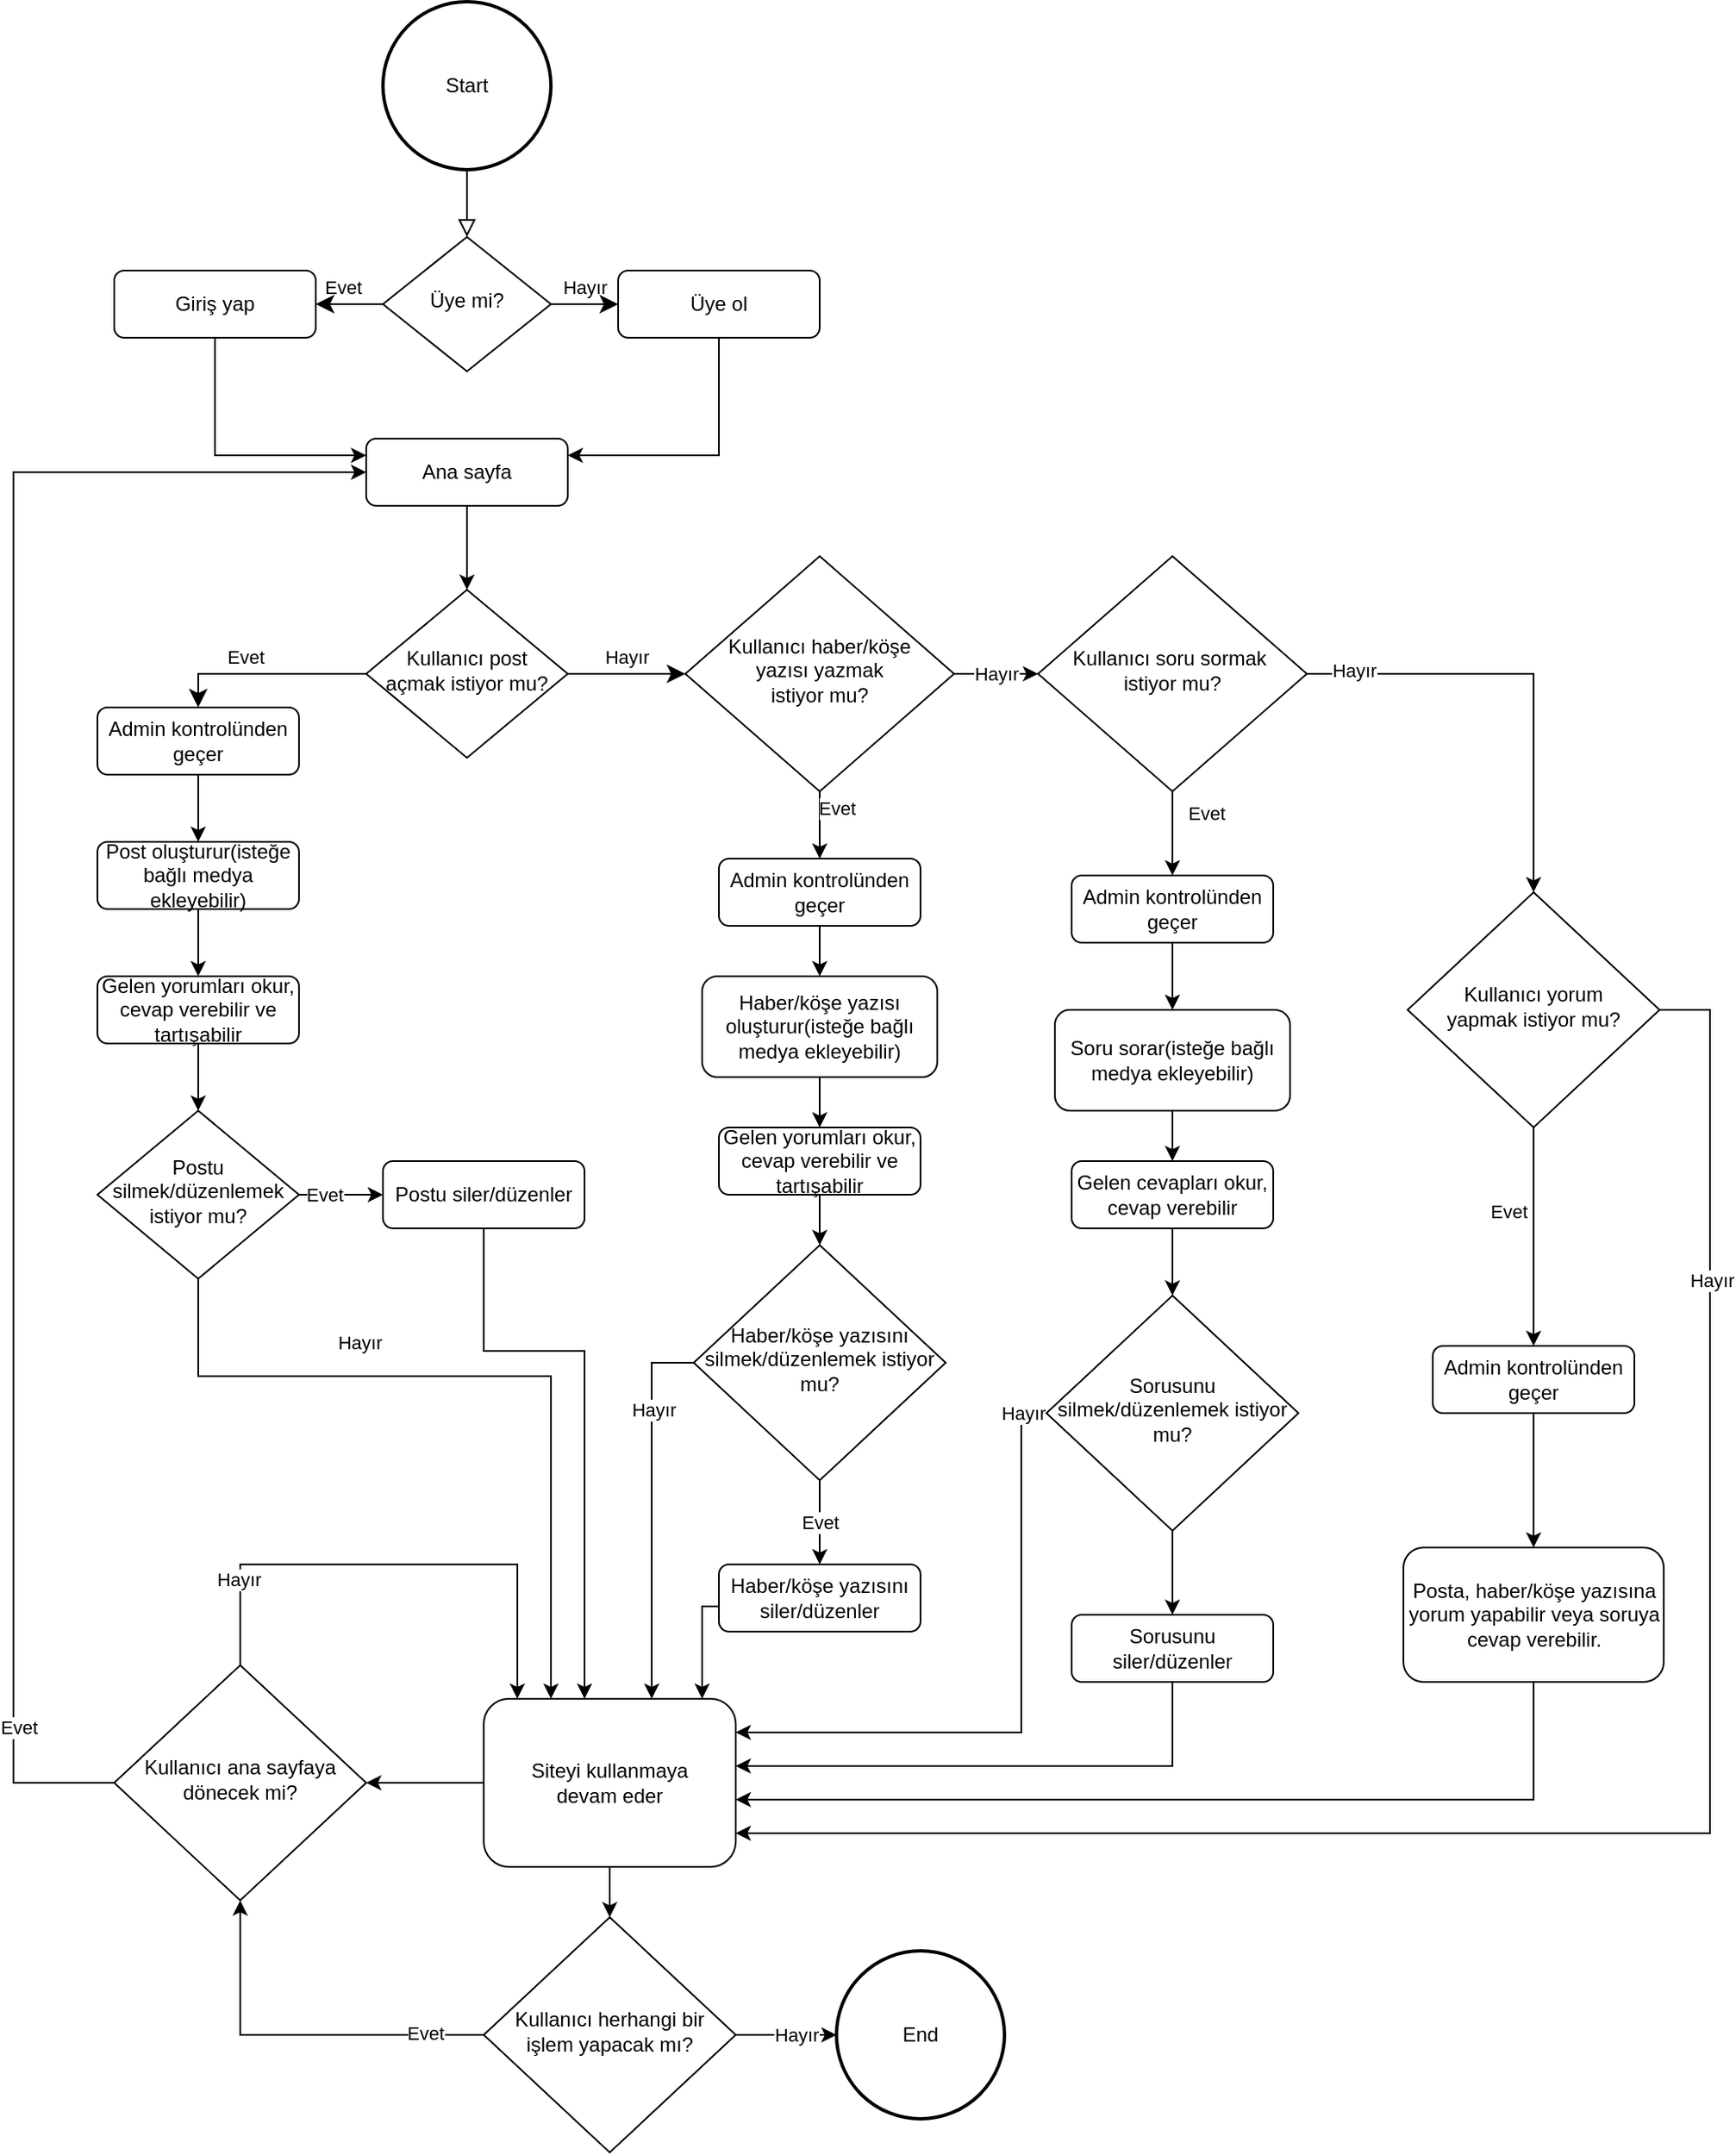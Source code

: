 <mxfile version="21.2.3" type="github">
  <diagram id="C5RBs43oDa-KdzZeNtuy" name="Page-1">
    <mxGraphModel dx="1208" dy="825" grid="1" gridSize="10" guides="1" tooltips="1" connect="1" arrows="1" fold="1" page="1" pageScale="1" pageWidth="827" pageHeight="1169" math="0" shadow="0">
      <root>
        <mxCell id="WIyWlLk6GJQsqaUBKTNV-0" />
        <mxCell id="WIyWlLk6GJQsqaUBKTNV-1" parent="WIyWlLk6GJQsqaUBKTNV-0" />
        <mxCell id="WIyWlLk6GJQsqaUBKTNV-2" value="" style="rounded=0;html=1;jettySize=auto;orthogonalLoop=1;fontSize=11;endArrow=block;endFill=0;endSize=8;strokeWidth=1;shadow=0;labelBackgroundColor=none;edgeStyle=orthogonalEdgeStyle;exitX=0.5;exitY=1;exitDx=0;exitDy=0;exitPerimeter=0;" parent="WIyWlLk6GJQsqaUBKTNV-1" source="pUs3MyJnHujtc54mD1X1-2" target="WIyWlLk6GJQsqaUBKTNV-6" edge="1">
          <mxGeometry relative="1" as="geometry" />
        </mxCell>
        <mxCell id="pUs3MyJnHujtc54mD1X1-5" style="edgeStyle=orthogonalEdgeStyle;rounded=0;orthogonalLoop=1;jettySize=auto;html=1;entryX=0.5;entryY=0;entryDx=0;entryDy=0;" parent="WIyWlLk6GJQsqaUBKTNV-1" source="WIyWlLk6GJQsqaUBKTNV-3" target="WIyWlLk6GJQsqaUBKTNV-10" edge="1">
          <mxGeometry relative="1" as="geometry" />
        </mxCell>
        <mxCell id="WIyWlLk6GJQsqaUBKTNV-3" value="Ana sayfa" style="rounded=1;whiteSpace=wrap;html=1;fontSize=12;glass=0;strokeWidth=1;shadow=0;" parent="WIyWlLk6GJQsqaUBKTNV-1" vertex="1">
          <mxGeometry x="320" y="280" width="120" height="40" as="geometry" />
        </mxCell>
        <mxCell id="WIyWlLk6GJQsqaUBKTNV-4" value="Evet" style="rounded=0;html=1;jettySize=auto;orthogonalLoop=1;fontSize=11;endArrow=classic;endFill=1;endSize=8;strokeWidth=1;shadow=0;labelBackgroundColor=none;edgeStyle=orthogonalEdgeStyle;entryX=1;entryY=0.5;entryDx=0;entryDy=0;" parent="WIyWlLk6GJQsqaUBKTNV-1" source="WIyWlLk6GJQsqaUBKTNV-6" target="WIyWlLk6GJQsqaUBKTNV-12" edge="1">
          <mxGeometry x="0.2" y="-10" relative="1" as="geometry">
            <mxPoint as="offset" />
          </mxGeometry>
        </mxCell>
        <mxCell id="WIyWlLk6GJQsqaUBKTNV-5" value="Hayır" style="edgeStyle=orthogonalEdgeStyle;rounded=0;html=1;jettySize=auto;orthogonalLoop=1;fontSize=11;endArrow=classic;endFill=1;endSize=8;strokeWidth=1;shadow=0;labelBackgroundColor=none;" parent="WIyWlLk6GJQsqaUBKTNV-1" source="WIyWlLk6GJQsqaUBKTNV-6" target="WIyWlLk6GJQsqaUBKTNV-7" edge="1">
          <mxGeometry y="10" relative="1" as="geometry">
            <mxPoint as="offset" />
          </mxGeometry>
        </mxCell>
        <mxCell id="WIyWlLk6GJQsqaUBKTNV-6" value="Üye mi?" style="rhombus;whiteSpace=wrap;html=1;shadow=0;fontFamily=Helvetica;fontSize=12;align=center;strokeWidth=1;spacing=6;spacingTop=-4;" parent="WIyWlLk6GJQsqaUBKTNV-1" vertex="1">
          <mxGeometry x="330" y="160" width="100" height="80" as="geometry" />
        </mxCell>
        <mxCell id="pUs3MyJnHujtc54mD1X1-3" style="edgeStyle=orthogonalEdgeStyle;rounded=0;orthogonalLoop=1;jettySize=auto;html=1;exitX=0.5;exitY=1;exitDx=0;exitDy=0;" parent="WIyWlLk6GJQsqaUBKTNV-1" source="WIyWlLk6GJQsqaUBKTNV-7" target="WIyWlLk6GJQsqaUBKTNV-3" edge="1">
          <mxGeometry relative="1" as="geometry">
            <Array as="points">
              <mxPoint x="530" y="290" />
            </Array>
          </mxGeometry>
        </mxCell>
        <mxCell id="WIyWlLk6GJQsqaUBKTNV-7" value="Üye ol" style="rounded=1;whiteSpace=wrap;html=1;fontSize=12;glass=0;strokeWidth=1;shadow=0;" parent="WIyWlLk6GJQsqaUBKTNV-1" vertex="1">
          <mxGeometry x="470" y="180" width="120" height="40" as="geometry" />
        </mxCell>
        <mxCell id="WIyWlLk6GJQsqaUBKTNV-8" value="Hayır" style="rounded=0;html=1;jettySize=auto;orthogonalLoop=1;fontSize=11;endArrow=classic;endFill=1;endSize=8;strokeWidth=1;shadow=0;labelBackgroundColor=none;edgeStyle=orthogonalEdgeStyle;entryX=0;entryY=0.5;entryDx=0;entryDy=0;" parent="WIyWlLk6GJQsqaUBKTNV-1" source="WIyWlLk6GJQsqaUBKTNV-10" target="pUs3MyJnHujtc54mD1X1-30" edge="1">
          <mxGeometry y="10" relative="1" as="geometry">
            <mxPoint as="offset" />
            <mxPoint x="530" y="420" as="targetPoint" />
          </mxGeometry>
        </mxCell>
        <mxCell id="WIyWlLk6GJQsqaUBKTNV-10" value="Kullanıcı post açmak istiyor mu?" style="rhombus;whiteSpace=wrap;html=1;shadow=0;fontFamily=Helvetica;fontSize=12;align=center;strokeWidth=1;spacing=6;spacingTop=-4;" parent="WIyWlLk6GJQsqaUBKTNV-1" vertex="1">
          <mxGeometry x="320" y="370" width="120" height="100" as="geometry" />
        </mxCell>
        <mxCell id="pUs3MyJnHujtc54mD1X1-67" style="edgeStyle=orthogonalEdgeStyle;rounded=0;orthogonalLoop=1;jettySize=auto;html=1;" parent="WIyWlLk6GJQsqaUBKTNV-1" source="WIyWlLk6GJQsqaUBKTNV-11" target="pUs3MyJnHujtc54mD1X1-66" edge="1">
          <mxGeometry relative="1" as="geometry" />
        </mxCell>
        <mxCell id="pUs3MyJnHujtc54mD1X1-75" style="edgeStyle=orthogonalEdgeStyle;rounded=0;orthogonalLoop=1;jettySize=auto;html=1;entryX=0.5;entryY=0;entryDx=0;entryDy=0;" parent="WIyWlLk6GJQsqaUBKTNV-1" source="WIyWlLk6GJQsqaUBKTNV-11" target="pUs3MyJnHujtc54mD1X1-74" edge="1">
          <mxGeometry relative="1" as="geometry" />
        </mxCell>
        <mxCell id="WIyWlLk6GJQsqaUBKTNV-11" value="Siteyi kullanmaya &lt;br&gt;devam eder" style="rounded=1;whiteSpace=wrap;html=1;fontSize=12;glass=0;strokeWidth=1;shadow=0;" parent="WIyWlLk6GJQsqaUBKTNV-1" vertex="1">
          <mxGeometry x="390" y="1030" width="150" height="100" as="geometry" />
        </mxCell>
        <mxCell id="pUs3MyJnHujtc54mD1X1-4" style="edgeStyle=orthogonalEdgeStyle;rounded=0;orthogonalLoop=1;jettySize=auto;html=1;exitX=0.5;exitY=1;exitDx=0;exitDy=0;" parent="WIyWlLk6GJQsqaUBKTNV-1" source="WIyWlLk6GJQsqaUBKTNV-12" target="WIyWlLk6GJQsqaUBKTNV-3" edge="1">
          <mxGeometry relative="1" as="geometry">
            <Array as="points">
              <mxPoint x="230" y="290" />
            </Array>
          </mxGeometry>
        </mxCell>
        <mxCell id="WIyWlLk6GJQsqaUBKTNV-12" value="Giriş yap" style="rounded=1;whiteSpace=wrap;html=1;fontSize=12;glass=0;strokeWidth=1;shadow=0;" parent="WIyWlLk6GJQsqaUBKTNV-1" vertex="1">
          <mxGeometry x="170" y="180" width="120" height="40" as="geometry" />
        </mxCell>
        <mxCell id="pUs3MyJnHujtc54mD1X1-2" value="Start" style="strokeWidth=2;html=1;shape=mxgraph.flowchart.start_2;whiteSpace=wrap;" parent="WIyWlLk6GJQsqaUBKTNV-1" vertex="1">
          <mxGeometry x="330" y="20" width="100" height="100" as="geometry" />
        </mxCell>
        <mxCell id="pUs3MyJnHujtc54mD1X1-6" value="Evet" style="rounded=0;html=1;jettySize=auto;orthogonalLoop=1;fontSize=11;endArrow=classic;endFill=1;endSize=8;strokeWidth=1;shadow=0;labelBackgroundColor=none;edgeStyle=orthogonalEdgeStyle;exitX=0;exitY=0.5;exitDx=0;exitDy=0;" parent="WIyWlLk6GJQsqaUBKTNV-1" source="WIyWlLk6GJQsqaUBKTNV-10" target="qz8Vyj0OPUljFNtdtQ4g-0" edge="1">
          <mxGeometry x="0.2" y="-10" relative="1" as="geometry">
            <mxPoint as="offset" />
            <mxPoint x="320" y="420" as="sourcePoint" />
            <mxPoint x="260" y="420" as="targetPoint" />
            <Array as="points">
              <mxPoint x="220" y="420" />
            </Array>
          </mxGeometry>
        </mxCell>
        <mxCell id="pUs3MyJnHujtc54mD1X1-10" style="edgeStyle=orthogonalEdgeStyle;rounded=0;orthogonalLoop=1;jettySize=auto;html=1;entryX=0.5;entryY=0;entryDx=0;entryDy=0;" parent="WIyWlLk6GJQsqaUBKTNV-1" source="pUs3MyJnHujtc54mD1X1-8" target="pUs3MyJnHujtc54mD1X1-11" edge="1">
          <mxGeometry relative="1" as="geometry">
            <mxPoint x="220" y="500" as="targetPoint" />
          </mxGeometry>
        </mxCell>
        <mxCell id="pUs3MyJnHujtc54mD1X1-8" value="Post oluşturur(isteğe bağlı medya ekleyebilir)" style="rounded=1;whiteSpace=wrap;html=1;fontSize=12;glass=0;strokeWidth=1;shadow=0;" parent="WIyWlLk6GJQsqaUBKTNV-1" vertex="1">
          <mxGeometry x="160" y="520" width="120" height="40" as="geometry" />
        </mxCell>
        <mxCell id="pUs3MyJnHujtc54mD1X1-12" style="edgeStyle=orthogonalEdgeStyle;rounded=0;orthogonalLoop=1;jettySize=auto;html=1;entryX=0.5;entryY=0;entryDx=0;entryDy=0;" parent="WIyWlLk6GJQsqaUBKTNV-1" source="pUs3MyJnHujtc54mD1X1-11" target="pUs3MyJnHujtc54mD1X1-13" edge="1">
          <mxGeometry relative="1" as="geometry">
            <mxPoint x="220" y="590" as="targetPoint" />
          </mxGeometry>
        </mxCell>
        <mxCell id="pUs3MyJnHujtc54mD1X1-11" value="Gelen yorumları okur, cevap verebilir ve tartışabilir" style="rounded=1;whiteSpace=wrap;html=1;fontSize=12;glass=0;strokeWidth=1;shadow=0;" parent="WIyWlLk6GJQsqaUBKTNV-1" vertex="1">
          <mxGeometry x="160" y="600" width="120" height="40" as="geometry" />
        </mxCell>
        <mxCell id="pUs3MyJnHujtc54mD1X1-21" style="edgeStyle=orthogonalEdgeStyle;rounded=0;orthogonalLoop=1;jettySize=auto;html=1;entryX=0;entryY=0.5;entryDx=0;entryDy=0;" parent="WIyWlLk6GJQsqaUBKTNV-1" source="pUs3MyJnHujtc54mD1X1-13" target="pUs3MyJnHujtc54mD1X1-22" edge="1">
          <mxGeometry relative="1" as="geometry">
            <mxPoint x="220" y="720" as="targetPoint" />
          </mxGeometry>
        </mxCell>
        <mxCell id="pUs3MyJnHujtc54mD1X1-23" value="Evet" style="edgeLabel;html=1;align=center;verticalAlign=middle;resizable=0;points=[];" parent="pUs3MyJnHujtc54mD1X1-21" vertex="1" connectable="0">
          <mxGeometry x="-0.422" relative="1" as="geometry">
            <mxPoint as="offset" />
          </mxGeometry>
        </mxCell>
        <mxCell id="pUs3MyJnHujtc54mD1X1-28" value="Hayır" style="edgeStyle=orthogonalEdgeStyle;rounded=0;orthogonalLoop=1;jettySize=auto;html=1;exitX=0.5;exitY=1;exitDx=0;exitDy=0;" parent="WIyWlLk6GJQsqaUBKTNV-1" source="pUs3MyJnHujtc54mD1X1-13" target="WIyWlLk6GJQsqaUBKTNV-11" edge="1">
          <mxGeometry x="-0.333" y="20" relative="1" as="geometry">
            <mxPoint x="220" y="730" as="targetPoint" />
            <Array as="points">
              <mxPoint x="220" y="838" />
              <mxPoint x="430" y="838" />
            </Array>
            <mxPoint as="offset" />
          </mxGeometry>
        </mxCell>
        <mxCell id="pUs3MyJnHujtc54mD1X1-13" value="Postu silmek/düzenlemek istiyor mu?" style="rhombus;whiteSpace=wrap;html=1;shadow=0;fontFamily=Helvetica;fontSize=12;align=center;strokeWidth=1;spacing=6;spacingTop=-4;" parent="WIyWlLk6GJQsqaUBKTNV-1" vertex="1">
          <mxGeometry x="160" y="680" width="120" height="100" as="geometry" />
        </mxCell>
        <mxCell id="pUs3MyJnHujtc54mD1X1-29" style="edgeStyle=orthogonalEdgeStyle;rounded=0;orthogonalLoop=1;jettySize=auto;html=1;exitX=0.5;exitY=1;exitDx=0;exitDy=0;" parent="WIyWlLk6GJQsqaUBKTNV-1" source="pUs3MyJnHujtc54mD1X1-22" target="WIyWlLk6GJQsqaUBKTNV-11" edge="1">
          <mxGeometry relative="1" as="geometry">
            <Array as="points">
              <mxPoint x="390" y="823" />
              <mxPoint x="450" y="823" />
            </Array>
          </mxGeometry>
        </mxCell>
        <mxCell id="pUs3MyJnHujtc54mD1X1-22" value="Postu siler/düzenler" style="rounded=1;whiteSpace=wrap;html=1;fontSize=12;glass=0;strokeWidth=1;shadow=0;" parent="WIyWlLk6GJQsqaUBKTNV-1" vertex="1">
          <mxGeometry x="330" y="710" width="120" height="40" as="geometry" />
        </mxCell>
        <mxCell id="pUs3MyJnHujtc54mD1X1-31" value="Evet" style="edgeStyle=orthogonalEdgeStyle;rounded=0;orthogonalLoop=1;jettySize=auto;html=1;" parent="WIyWlLk6GJQsqaUBKTNV-1" source="pUs3MyJnHujtc54mD1X1-30" target="qz8Vyj0OPUljFNtdtQ4g-2" edge="1">
          <mxGeometry x="-0.5" y="10" relative="1" as="geometry">
            <mxPoint x="590" y="540" as="targetPoint" />
            <mxPoint as="offset" />
          </mxGeometry>
        </mxCell>
        <mxCell id="pUs3MyJnHujtc54mD1X1-43" value="Hayır" style="edgeStyle=orthogonalEdgeStyle;rounded=0;orthogonalLoop=1;jettySize=auto;html=1;entryX=0;entryY=0.5;entryDx=0;entryDy=0;" parent="WIyWlLk6GJQsqaUBKTNV-1" source="pUs3MyJnHujtc54mD1X1-30" target="pUs3MyJnHujtc54mD1X1-42" edge="1">
          <mxGeometry relative="1" as="geometry" />
        </mxCell>
        <mxCell id="pUs3MyJnHujtc54mD1X1-30" value="Kullanıcı haber/köşe &lt;br&gt;yazısı yazmak &lt;br&gt;istiyor mu?" style="rhombus;whiteSpace=wrap;html=1;shadow=0;fontFamily=Helvetica;fontSize=12;align=center;strokeWidth=1;spacing=6;spacingTop=-4;" parent="WIyWlLk6GJQsqaUBKTNV-1" vertex="1">
          <mxGeometry x="510" y="350" width="160" height="140" as="geometry" />
        </mxCell>
        <mxCell id="pUs3MyJnHujtc54mD1X1-34" style="edgeStyle=orthogonalEdgeStyle;rounded=0;orthogonalLoop=1;jettySize=auto;html=1;entryX=0.5;entryY=0;entryDx=0;entryDy=0;" parent="WIyWlLk6GJQsqaUBKTNV-1" source="pUs3MyJnHujtc54mD1X1-32" target="pUs3MyJnHujtc54mD1X1-33" edge="1">
          <mxGeometry relative="1" as="geometry" />
        </mxCell>
        <mxCell id="pUs3MyJnHujtc54mD1X1-32" value="Haber/köşe yazısı oluşturur(isteğe bağlı medya ekleyebilir)" style="rounded=1;whiteSpace=wrap;html=1;fontSize=12;glass=0;strokeWidth=1;shadow=0;" parent="WIyWlLk6GJQsqaUBKTNV-1" vertex="1">
          <mxGeometry x="520" y="600" width="140" height="60" as="geometry" />
        </mxCell>
        <mxCell id="pUs3MyJnHujtc54mD1X1-36" style="edgeStyle=orthogonalEdgeStyle;rounded=0;orthogonalLoop=1;jettySize=auto;html=1;entryX=0.5;entryY=0;entryDx=0;entryDy=0;" parent="WIyWlLk6GJQsqaUBKTNV-1" source="pUs3MyJnHujtc54mD1X1-33" target="pUs3MyJnHujtc54mD1X1-35" edge="1">
          <mxGeometry relative="1" as="geometry" />
        </mxCell>
        <mxCell id="pUs3MyJnHujtc54mD1X1-33" value="Gelen yorumları okur, cevap verebilir ve tartışabilir" style="rounded=1;whiteSpace=wrap;html=1;fontSize=12;glass=0;strokeWidth=1;shadow=0;" parent="WIyWlLk6GJQsqaUBKTNV-1" vertex="1">
          <mxGeometry x="530" y="690" width="120" height="40" as="geometry" />
        </mxCell>
        <mxCell id="pUs3MyJnHujtc54mD1X1-38" value="Evet" style="edgeStyle=orthogonalEdgeStyle;rounded=0;orthogonalLoop=1;jettySize=auto;html=1;entryX=0.5;entryY=0;entryDx=0;entryDy=0;" parent="WIyWlLk6GJQsqaUBKTNV-1" source="pUs3MyJnHujtc54mD1X1-35" target="pUs3MyJnHujtc54mD1X1-37" edge="1">
          <mxGeometry relative="1" as="geometry" />
        </mxCell>
        <mxCell id="pUs3MyJnHujtc54mD1X1-40" style="edgeStyle=orthogonalEdgeStyle;rounded=0;orthogonalLoop=1;jettySize=auto;html=1;" parent="WIyWlLk6GJQsqaUBKTNV-1" source="pUs3MyJnHujtc54mD1X1-35" target="WIyWlLk6GJQsqaUBKTNV-11" edge="1">
          <mxGeometry relative="1" as="geometry">
            <Array as="points">
              <mxPoint x="490" y="830" />
            </Array>
          </mxGeometry>
        </mxCell>
        <mxCell id="pUs3MyJnHujtc54mD1X1-41" value="Hayır" style="edgeLabel;html=1;align=center;verticalAlign=middle;resizable=0;points=[];" parent="pUs3MyJnHujtc54mD1X1-40" vertex="1" connectable="0">
          <mxGeometry x="-0.527" y="1" relative="1" as="geometry">
            <mxPoint as="offset" />
          </mxGeometry>
        </mxCell>
        <mxCell id="pUs3MyJnHujtc54mD1X1-35" value="Haber/köşe yazısını silmek/düzenlemek istiyor mu?" style="rhombus;whiteSpace=wrap;html=1;shadow=0;fontFamily=Helvetica;fontSize=12;align=center;strokeWidth=1;spacing=6;spacingTop=-4;" parent="WIyWlLk6GJQsqaUBKTNV-1" vertex="1">
          <mxGeometry x="515" y="760" width="150" height="140" as="geometry" />
        </mxCell>
        <mxCell id="pUs3MyJnHujtc54mD1X1-39" style="edgeStyle=orthogonalEdgeStyle;rounded=0;orthogonalLoop=1;jettySize=auto;html=1;" parent="WIyWlLk6GJQsqaUBKTNV-1" source="pUs3MyJnHujtc54mD1X1-37" target="WIyWlLk6GJQsqaUBKTNV-11" edge="1">
          <mxGeometry relative="1" as="geometry">
            <Array as="points">
              <mxPoint x="590" y="975" />
              <mxPoint x="520" y="975" />
            </Array>
          </mxGeometry>
        </mxCell>
        <mxCell id="pUs3MyJnHujtc54mD1X1-37" value="Haber/köşe yazısını siler/düzenler" style="rounded=1;whiteSpace=wrap;html=1;fontSize=12;glass=0;strokeWidth=1;shadow=0;" parent="WIyWlLk6GJQsqaUBKTNV-1" vertex="1">
          <mxGeometry x="530" y="950" width="120" height="40" as="geometry" />
        </mxCell>
        <mxCell id="pUs3MyJnHujtc54mD1X1-46" value="Evet" style="edgeStyle=orthogonalEdgeStyle;rounded=0;orthogonalLoop=1;jettySize=auto;html=1;" parent="WIyWlLk6GJQsqaUBKTNV-1" source="pUs3MyJnHujtc54mD1X1-42" target="qz8Vyj0OPUljFNtdtQ4g-4" edge="1">
          <mxGeometry x="-0.5" y="20" relative="1" as="geometry">
            <mxPoint as="offset" />
          </mxGeometry>
        </mxCell>
        <mxCell id="pUs3MyJnHujtc54mD1X1-56" style="edgeStyle=orthogonalEdgeStyle;rounded=0;orthogonalLoop=1;jettySize=auto;html=1;" parent="WIyWlLk6GJQsqaUBKTNV-1" source="pUs3MyJnHujtc54mD1X1-42" target="pUs3MyJnHujtc54mD1X1-59" edge="1">
          <mxGeometry relative="1" as="geometry">
            <mxPoint x="1010" y="590" as="targetPoint" />
          </mxGeometry>
        </mxCell>
        <mxCell id="pUs3MyJnHujtc54mD1X1-57" value="Hayır" style="edgeLabel;html=1;align=center;verticalAlign=middle;resizable=0;points=[];" parent="pUs3MyJnHujtc54mD1X1-56" vertex="1" connectable="0">
          <mxGeometry x="-0.794" y="2" relative="1" as="geometry">
            <mxPoint as="offset" />
          </mxGeometry>
        </mxCell>
        <mxCell id="pUs3MyJnHujtc54mD1X1-42" value="Kullanıcı soru sormak&amp;nbsp;&lt;br&gt;istiyor mu?" style="rhombus;whiteSpace=wrap;html=1;shadow=0;fontFamily=Helvetica;fontSize=12;align=center;strokeWidth=1;spacing=6;spacingTop=-4;" parent="WIyWlLk6GJQsqaUBKTNV-1" vertex="1">
          <mxGeometry x="720" y="350" width="160" height="140" as="geometry" />
        </mxCell>
        <mxCell id="pUs3MyJnHujtc54mD1X1-48" style="edgeStyle=orthogonalEdgeStyle;rounded=0;orthogonalLoop=1;jettySize=auto;html=1;entryX=0.5;entryY=0;entryDx=0;entryDy=0;" parent="WIyWlLk6GJQsqaUBKTNV-1" source="pUs3MyJnHujtc54mD1X1-44" target="pUs3MyJnHujtc54mD1X1-47" edge="1">
          <mxGeometry relative="1" as="geometry" />
        </mxCell>
        <mxCell id="pUs3MyJnHujtc54mD1X1-44" value="Soru sorar(isteğe bağlı medya ekleyebilir)" style="rounded=1;whiteSpace=wrap;html=1;fontSize=12;glass=0;strokeWidth=1;shadow=0;" parent="WIyWlLk6GJQsqaUBKTNV-1" vertex="1">
          <mxGeometry x="730" y="620" width="140" height="60" as="geometry" />
        </mxCell>
        <mxCell id="pUs3MyJnHujtc54mD1X1-50" style="edgeStyle=orthogonalEdgeStyle;rounded=0;orthogonalLoop=1;jettySize=auto;html=1;entryX=0.5;entryY=0;entryDx=0;entryDy=0;" parent="WIyWlLk6GJQsqaUBKTNV-1" source="pUs3MyJnHujtc54mD1X1-47" target="pUs3MyJnHujtc54mD1X1-49" edge="1">
          <mxGeometry relative="1" as="geometry" />
        </mxCell>
        <mxCell id="pUs3MyJnHujtc54mD1X1-47" value="Gelen cevapları okur, cevap verebilir" style="rounded=1;whiteSpace=wrap;html=1;fontSize=12;glass=0;strokeWidth=1;shadow=0;" parent="WIyWlLk6GJQsqaUBKTNV-1" vertex="1">
          <mxGeometry x="740" y="710" width="120" height="40" as="geometry" />
        </mxCell>
        <mxCell id="pUs3MyJnHujtc54mD1X1-51" style="edgeStyle=orthogonalEdgeStyle;rounded=0;orthogonalLoop=1;jettySize=auto;html=1;" parent="WIyWlLk6GJQsqaUBKTNV-1" source="pUs3MyJnHujtc54mD1X1-49" target="WIyWlLk6GJQsqaUBKTNV-11" edge="1">
          <mxGeometry relative="1" as="geometry">
            <mxPoint x="500" y="1120" as="targetPoint" />
            <Array as="points">
              <mxPoint x="710" y="860" />
              <mxPoint x="710" y="1050" />
            </Array>
          </mxGeometry>
        </mxCell>
        <mxCell id="pUs3MyJnHujtc54mD1X1-52" value="Hayır" style="edgeLabel;html=1;align=center;verticalAlign=middle;resizable=0;points=[];" parent="pUs3MyJnHujtc54mD1X1-51" vertex="1" connectable="0">
          <mxGeometry x="-0.925" relative="1" as="geometry">
            <mxPoint as="offset" />
          </mxGeometry>
        </mxCell>
        <mxCell id="pUs3MyJnHujtc54mD1X1-54" style="edgeStyle=orthogonalEdgeStyle;rounded=0;orthogonalLoop=1;jettySize=auto;html=1;entryX=0.5;entryY=0;entryDx=0;entryDy=0;" parent="WIyWlLk6GJQsqaUBKTNV-1" source="pUs3MyJnHujtc54mD1X1-49" target="pUs3MyJnHujtc54mD1X1-53" edge="1">
          <mxGeometry relative="1" as="geometry" />
        </mxCell>
        <mxCell id="pUs3MyJnHujtc54mD1X1-49" value="Sorusunu silmek/düzenlemek istiyor mu?" style="rhombus;whiteSpace=wrap;html=1;shadow=0;fontFamily=Helvetica;fontSize=12;align=center;strokeWidth=1;spacing=6;spacingTop=-4;" parent="WIyWlLk6GJQsqaUBKTNV-1" vertex="1">
          <mxGeometry x="725" y="790" width="150" height="140" as="geometry" />
        </mxCell>
        <mxCell id="pUs3MyJnHujtc54mD1X1-55" style="edgeStyle=orthogonalEdgeStyle;rounded=0;orthogonalLoop=1;jettySize=auto;html=1;" parent="WIyWlLk6GJQsqaUBKTNV-1" source="pUs3MyJnHujtc54mD1X1-53" target="WIyWlLk6GJQsqaUBKTNV-11" edge="1">
          <mxGeometry relative="1" as="geometry">
            <Array as="points">
              <mxPoint x="800" y="1070" />
            </Array>
          </mxGeometry>
        </mxCell>
        <mxCell id="pUs3MyJnHujtc54mD1X1-53" value="Sorusunu siler/düzenler" style="rounded=1;whiteSpace=wrap;html=1;fontSize=12;glass=0;strokeWidth=1;shadow=0;" parent="WIyWlLk6GJQsqaUBKTNV-1" vertex="1">
          <mxGeometry x="740" y="980" width="120" height="40" as="geometry" />
        </mxCell>
        <mxCell id="pUs3MyJnHujtc54mD1X1-64" style="edgeStyle=orthogonalEdgeStyle;rounded=0;orthogonalLoop=1;jettySize=auto;html=1;" parent="WIyWlLk6GJQsqaUBKTNV-1" source="pUs3MyJnHujtc54mD1X1-59" target="WIyWlLk6GJQsqaUBKTNV-11" edge="1">
          <mxGeometry relative="1" as="geometry">
            <Array as="points">
              <mxPoint x="1120" y="620" />
              <mxPoint x="1120" y="1110" />
            </Array>
          </mxGeometry>
        </mxCell>
        <mxCell id="pUs3MyJnHujtc54mD1X1-65" value="Hayır" style="edgeLabel;html=1;align=center;verticalAlign=middle;resizable=0;points=[];" parent="pUs3MyJnHujtc54mD1X1-64" vertex="1" connectable="0">
          <mxGeometry x="-0.653" y="1" relative="1" as="geometry">
            <mxPoint as="offset" />
          </mxGeometry>
        </mxCell>
        <mxCell id="pUs3MyJnHujtc54mD1X1-59" value="Kullanıcı yorum &lt;br&gt;yapmak istiyor mu?" style="rhombus;whiteSpace=wrap;html=1;shadow=0;fontFamily=Helvetica;fontSize=12;align=center;strokeWidth=1;spacing=6;spacingTop=-4;" parent="WIyWlLk6GJQsqaUBKTNV-1" vertex="1">
          <mxGeometry x="940" y="550" width="150" height="140" as="geometry" />
        </mxCell>
        <mxCell id="pUs3MyJnHujtc54mD1X1-63" style="edgeStyle=orthogonalEdgeStyle;rounded=0;orthogonalLoop=1;jettySize=auto;html=1;" parent="WIyWlLk6GJQsqaUBKTNV-1" source="pUs3MyJnHujtc54mD1X1-62" target="WIyWlLk6GJQsqaUBKTNV-11" edge="1">
          <mxGeometry relative="1" as="geometry">
            <Array as="points">
              <mxPoint x="1015" y="1090" />
            </Array>
          </mxGeometry>
        </mxCell>
        <mxCell id="pUs3MyJnHujtc54mD1X1-62" value="Posta, haber/köşe yazısına yorum yapabilir veya soruya cevap verebilir." style="rounded=1;whiteSpace=wrap;html=1;fontSize=12;glass=0;strokeWidth=1;shadow=0;" parent="WIyWlLk6GJQsqaUBKTNV-1" vertex="1">
          <mxGeometry x="937.5" y="940" width="155" height="80" as="geometry" />
        </mxCell>
        <mxCell id="pUs3MyJnHujtc54mD1X1-70" style="edgeStyle=orthogonalEdgeStyle;rounded=0;orthogonalLoop=1;jettySize=auto;html=1;" parent="WIyWlLk6GJQsqaUBKTNV-1" source="pUs3MyJnHujtc54mD1X1-66" target="WIyWlLk6GJQsqaUBKTNV-3" edge="1">
          <mxGeometry relative="1" as="geometry">
            <Array as="points">
              <mxPoint x="110" y="1080" />
              <mxPoint x="110" y="300" />
            </Array>
          </mxGeometry>
        </mxCell>
        <mxCell id="pUs3MyJnHujtc54mD1X1-71" value="Evet" style="edgeLabel;html=1;align=center;verticalAlign=middle;resizable=0;points=[];" parent="pUs3MyJnHujtc54mD1X1-70" vertex="1" connectable="0">
          <mxGeometry x="-0.823" y="-3" relative="1" as="geometry">
            <mxPoint as="offset" />
          </mxGeometry>
        </mxCell>
        <mxCell id="pUs3MyJnHujtc54mD1X1-72" style="edgeStyle=orthogonalEdgeStyle;rounded=0;orthogonalLoop=1;jettySize=auto;html=1;" parent="WIyWlLk6GJQsqaUBKTNV-1" source="pUs3MyJnHujtc54mD1X1-66" target="WIyWlLk6GJQsqaUBKTNV-11" edge="1">
          <mxGeometry relative="1" as="geometry">
            <Array as="points">
              <mxPoint x="245" y="950" />
              <mxPoint x="410" y="950" />
            </Array>
          </mxGeometry>
        </mxCell>
        <mxCell id="pUs3MyJnHujtc54mD1X1-73" value="Hayır" style="edgeLabel;html=1;align=center;verticalAlign=middle;resizable=0;points=[];" parent="pUs3MyJnHujtc54mD1X1-72" vertex="1" connectable="0">
          <mxGeometry x="-0.666" y="1" relative="1" as="geometry">
            <mxPoint as="offset" />
          </mxGeometry>
        </mxCell>
        <mxCell id="pUs3MyJnHujtc54mD1X1-66" value="Kullanıcı ana sayfaya dönecek mi?" style="rhombus;whiteSpace=wrap;html=1;shadow=0;fontFamily=Helvetica;fontSize=12;align=center;strokeWidth=1;spacing=6;spacingTop=-4;" parent="WIyWlLk6GJQsqaUBKTNV-1" vertex="1">
          <mxGeometry x="170" y="1010" width="150" height="140" as="geometry" />
        </mxCell>
        <mxCell id="pUs3MyJnHujtc54mD1X1-68" value="End" style="strokeWidth=2;html=1;shape=mxgraph.flowchart.start_2;whiteSpace=wrap;" parent="WIyWlLk6GJQsqaUBKTNV-1" vertex="1">
          <mxGeometry x="600" y="1180" width="100" height="100" as="geometry" />
        </mxCell>
        <mxCell id="pUs3MyJnHujtc54mD1X1-76" style="edgeStyle=orthogonalEdgeStyle;rounded=0;orthogonalLoop=1;jettySize=auto;html=1;" parent="WIyWlLk6GJQsqaUBKTNV-1" source="pUs3MyJnHujtc54mD1X1-74" target="pUs3MyJnHujtc54mD1X1-66" edge="1">
          <mxGeometry relative="1" as="geometry" />
        </mxCell>
        <mxCell id="pUs3MyJnHujtc54mD1X1-77" value="Evet" style="edgeLabel;html=1;align=center;verticalAlign=middle;resizable=0;points=[];" parent="pUs3MyJnHujtc54mD1X1-76" vertex="1" connectable="0">
          <mxGeometry x="-0.689" y="-1" relative="1" as="geometry">
            <mxPoint as="offset" />
          </mxGeometry>
        </mxCell>
        <mxCell id="pUs3MyJnHujtc54mD1X1-78" style="edgeStyle=orthogonalEdgeStyle;rounded=0;orthogonalLoop=1;jettySize=auto;html=1;" parent="WIyWlLk6GJQsqaUBKTNV-1" source="pUs3MyJnHujtc54mD1X1-74" target="pUs3MyJnHujtc54mD1X1-68" edge="1">
          <mxGeometry relative="1" as="geometry" />
        </mxCell>
        <mxCell id="pUs3MyJnHujtc54mD1X1-79" value="Hayır" style="edgeLabel;html=1;align=center;verticalAlign=middle;resizable=0;points=[];" parent="pUs3MyJnHujtc54mD1X1-78" vertex="1" connectable="0">
          <mxGeometry x="0.2" relative="1" as="geometry">
            <mxPoint as="offset" />
          </mxGeometry>
        </mxCell>
        <mxCell id="pUs3MyJnHujtc54mD1X1-74" value="Kullanıcı herhangi bir işlem yapacak mı?" style="rhombus;whiteSpace=wrap;html=1;shadow=0;fontFamily=Helvetica;fontSize=12;align=center;strokeWidth=1;spacing=6;spacingTop=-4;" parent="WIyWlLk6GJQsqaUBKTNV-1" vertex="1">
          <mxGeometry x="390" y="1160" width="150" height="140" as="geometry" />
        </mxCell>
        <mxCell id="qz8Vyj0OPUljFNtdtQ4g-1" style="edgeStyle=orthogonalEdgeStyle;rounded=0;orthogonalLoop=1;jettySize=auto;html=1;" edge="1" parent="WIyWlLk6GJQsqaUBKTNV-1" source="qz8Vyj0OPUljFNtdtQ4g-0" target="pUs3MyJnHujtc54mD1X1-8">
          <mxGeometry relative="1" as="geometry" />
        </mxCell>
        <mxCell id="qz8Vyj0OPUljFNtdtQ4g-0" value="Admin kontrolünden geçer" style="rounded=1;whiteSpace=wrap;html=1;fontSize=12;glass=0;strokeWidth=1;shadow=0;" vertex="1" parent="WIyWlLk6GJQsqaUBKTNV-1">
          <mxGeometry x="160" y="440" width="120" height="40" as="geometry" />
        </mxCell>
        <mxCell id="qz8Vyj0OPUljFNtdtQ4g-6" style="edgeStyle=orthogonalEdgeStyle;rounded=0;orthogonalLoop=1;jettySize=auto;html=1;" edge="1" parent="WIyWlLk6GJQsqaUBKTNV-1" source="qz8Vyj0OPUljFNtdtQ4g-2" target="pUs3MyJnHujtc54mD1X1-32">
          <mxGeometry relative="1" as="geometry" />
        </mxCell>
        <mxCell id="qz8Vyj0OPUljFNtdtQ4g-2" value="Admin kontrolünden geçer" style="rounded=1;whiteSpace=wrap;html=1;fontSize=12;glass=0;strokeWidth=1;shadow=0;" vertex="1" parent="WIyWlLk6GJQsqaUBKTNV-1">
          <mxGeometry x="530" y="530" width="120" height="40" as="geometry" />
        </mxCell>
        <mxCell id="qz8Vyj0OPUljFNtdtQ4g-5" style="edgeStyle=orthogonalEdgeStyle;rounded=0;orthogonalLoop=1;jettySize=auto;html=1;" edge="1" parent="WIyWlLk6GJQsqaUBKTNV-1" source="qz8Vyj0OPUljFNtdtQ4g-4" target="pUs3MyJnHujtc54mD1X1-44">
          <mxGeometry relative="1" as="geometry" />
        </mxCell>
        <mxCell id="qz8Vyj0OPUljFNtdtQ4g-4" value="Admin kontrolünden geçer" style="rounded=1;whiteSpace=wrap;html=1;fontSize=12;glass=0;strokeWidth=1;shadow=0;" vertex="1" parent="WIyWlLk6GJQsqaUBKTNV-1">
          <mxGeometry x="740" y="540" width="120" height="40" as="geometry" />
        </mxCell>
        <mxCell id="qz8Vyj0OPUljFNtdtQ4g-8" value="" style="edgeStyle=orthogonalEdgeStyle;rounded=0;orthogonalLoop=1;jettySize=auto;html=1;" edge="1" parent="WIyWlLk6GJQsqaUBKTNV-1" source="pUs3MyJnHujtc54mD1X1-59" target="qz8Vyj0OPUljFNtdtQ4g-7">
          <mxGeometry relative="1" as="geometry">
            <mxPoint x="1013" y="940" as="targetPoint" />
            <mxPoint x="1015" y="690" as="sourcePoint" />
          </mxGeometry>
        </mxCell>
        <mxCell id="qz8Vyj0OPUljFNtdtQ4g-10" value="Evet" style="edgeLabel;html=1;align=center;verticalAlign=middle;resizable=0;points=[];" vertex="1" connectable="0" parent="qz8Vyj0OPUljFNtdtQ4g-8">
          <mxGeometry x="-0.231" y="-2" relative="1" as="geometry">
            <mxPoint x="-13" as="offset" />
          </mxGeometry>
        </mxCell>
        <mxCell id="qz8Vyj0OPUljFNtdtQ4g-9" style="edgeStyle=orthogonalEdgeStyle;rounded=0;orthogonalLoop=1;jettySize=auto;html=1;" edge="1" parent="WIyWlLk6GJQsqaUBKTNV-1" source="qz8Vyj0OPUljFNtdtQ4g-7" target="pUs3MyJnHujtc54mD1X1-62">
          <mxGeometry relative="1" as="geometry" />
        </mxCell>
        <mxCell id="qz8Vyj0OPUljFNtdtQ4g-7" value="Admin kontrolünden geçer" style="rounded=1;whiteSpace=wrap;html=1;fontSize=12;glass=0;strokeWidth=1;shadow=0;" vertex="1" parent="WIyWlLk6GJQsqaUBKTNV-1">
          <mxGeometry x="955" y="820" width="120" height="40" as="geometry" />
        </mxCell>
      </root>
    </mxGraphModel>
  </diagram>
</mxfile>

